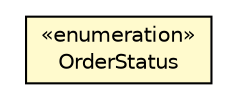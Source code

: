 #!/usr/local/bin/dot
#
# Class diagram 
# Generated by UMLGraph version 1.6 (http://www.umlgraph.org/)
#

digraph G {
	edge [fontname="Helvetica",fontsize=10,labelfontname="Helvetica",labelfontsize=10];
	node [fontname="Helvetica",fontsize=10,shape=plaintext];
	nodesep=0.25;
	ranksep=0.5;
	// au.edu.griffith.ict.OrderStatus
	c88 [label=<<table title="au.edu.griffith.ict.OrderStatus" border="0" cellborder="1" cellspacing="0" cellpadding="2" port="p" bgcolor="lemonChiffon" href="./OrderStatus.html">
		<tr><td><table border="0" cellspacing="0" cellpadding="1">
<tr><td align="center" balign="center"> &#171;enumeration&#187; </td></tr>
<tr><td align="center" balign="center"> OrderStatus </td></tr>
		</table></td></tr>
		</table>>, URL="./OrderStatus.html", fontname="Helvetica", fontcolor="black", fontsize=10.0];
}

